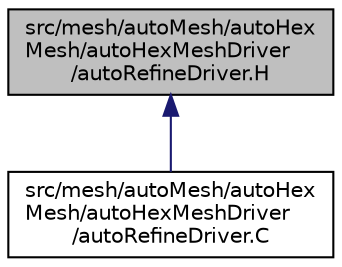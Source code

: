digraph "src/mesh/autoMesh/autoHexMesh/autoHexMeshDriver/autoRefineDriver.H"
{
  bgcolor="transparent";
  edge [fontname="Helvetica",fontsize="10",labelfontname="Helvetica",labelfontsize="10"];
  node [fontname="Helvetica",fontsize="10",shape=record];
  Node1 [label="src/mesh/autoMesh/autoHex\lMesh/autoHexMeshDriver\l/autoRefineDriver.H",height=0.2,width=0.4,color="black", fillcolor="grey75", style="filled", fontcolor="black"];
  Node1 -> Node2 [dir="back",color="midnightblue",fontsize="10",style="solid",fontname="Helvetica"];
  Node2 [label="src/mesh/autoMesh/autoHex\lMesh/autoHexMeshDriver\l/autoRefineDriver.C",height=0.2,width=0.4,color="black",URL="$a06975.html"];
}
